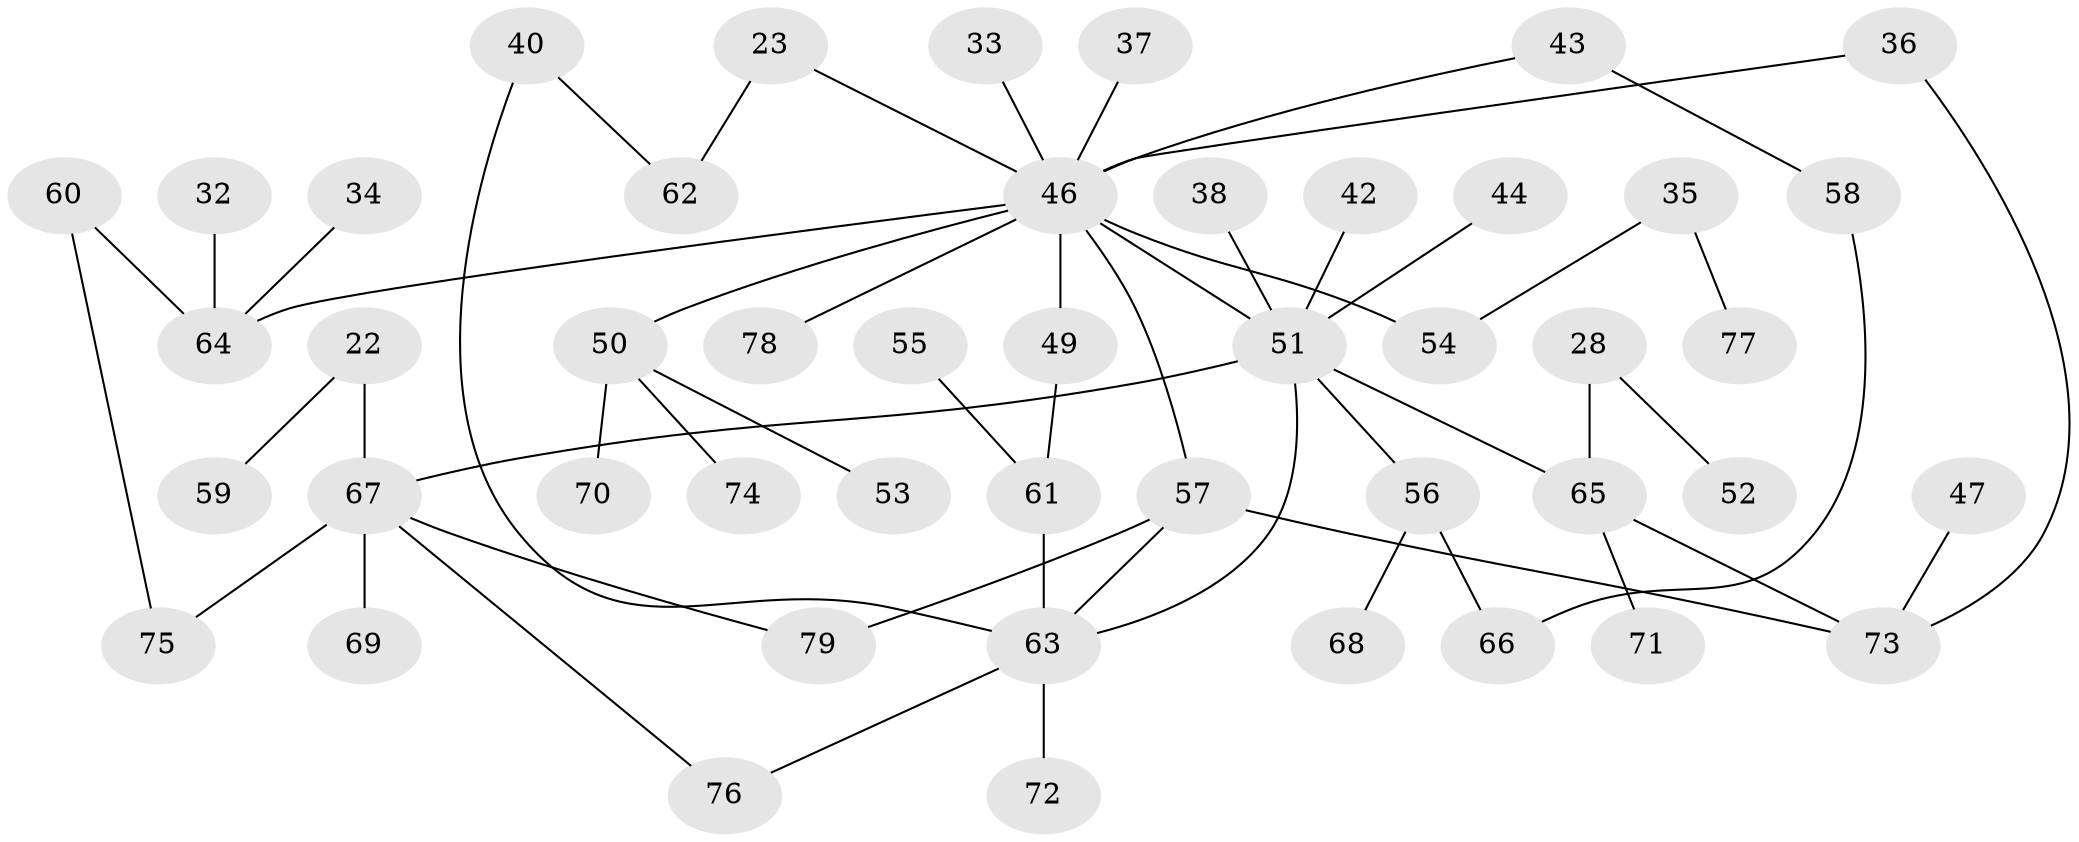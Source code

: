 // original degree distribution, {3: 0.17721518987341772, 7: 0.0379746835443038, 4: 0.08860759493670886, 8: 0.012658227848101266, 5: 0.02531645569620253, 2: 0.2911392405063291, 1: 0.3670886075949367}
// Generated by graph-tools (version 1.1) at 2025/44/03/04/25 21:44:31]
// undirected, 47 vertices, 55 edges
graph export_dot {
graph [start="1"]
  node [color=gray90,style=filled];
  22;
  23;
  28 [super="+26"];
  32;
  33;
  34;
  35;
  36 [super="+17+25"];
  37;
  38;
  40;
  42;
  43;
  44;
  46 [super="+2+3+15+10+20+29"];
  47;
  49;
  50 [super="+45"];
  51 [super="+4+6+5+7"];
  52;
  53;
  54 [super="+21"];
  55;
  56 [super="+31"];
  57;
  58;
  59;
  60;
  61 [super="+39"];
  62;
  63 [super="+16"];
  64 [super="+27+30+11"];
  65 [super="+48"];
  66;
  67 [super="+19"];
  68;
  69;
  70;
  71;
  72;
  73 [super="+41"];
  74;
  75;
  76;
  77;
  78;
  79;
  22 -- 59;
  22 -- 67;
  23 -- 62;
  23 -- 46;
  28 -- 52;
  28 -- 65;
  32 -- 64;
  33 -- 46;
  34 -- 64;
  35 -- 77;
  35 -- 54;
  36 -- 46;
  36 -- 73;
  37 -- 46;
  38 -- 51;
  40 -- 62;
  40 -- 63;
  42 -- 51;
  43 -- 58;
  43 -- 46;
  44 -- 51;
  46 -- 51 [weight=3];
  46 -- 78;
  46 -- 50 [weight=2];
  46 -- 57;
  46 -- 49;
  46 -- 54;
  46 -- 64 [weight=2];
  47 -- 73;
  49 -- 61;
  50 -- 53;
  50 -- 70;
  50 -- 74;
  51 -- 67;
  51 -- 56 [weight=2];
  51 -- 63;
  51 -- 65;
  55 -- 61;
  56 -- 66;
  56 -- 68;
  57 -- 79;
  57 -- 63;
  57 -- 73;
  58 -- 66;
  60 -- 75;
  60 -- 64;
  61 -- 63;
  63 -- 72;
  63 -- 76;
  65 -- 71;
  65 -- 73;
  67 -- 69;
  67 -- 75;
  67 -- 76;
  67 -- 79;
}
